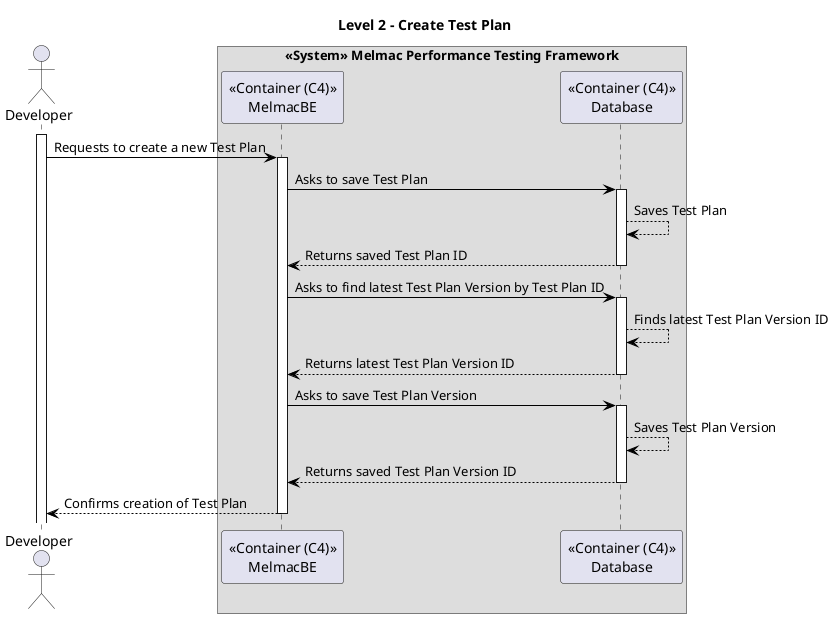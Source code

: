 @startuml L2-PV-UC02

title Level 2 - Create Test Plan

hide empty members

skinparam class {
    BackgroundColor<<valueObject>> #D6EAF8
    BackgroundColor<<root>> #FDEBD0
    BackgroundColor<<service>> #D1F2EB
    BackgroundColor #FEF9E7
    ArrowColor Black
}

skinparam package {
    BackgroundColor #EBF5FB
}

actor Developer as D

box "<<System>> Melmac Performance Testing Framework" 
    participant "<<Container (C4)>>\nMelmacBE" as BE
    participant "<<Container (C4)>>\nDatabase" as DB
end box

activate D
D -> BE: Requests to create a new Test Plan
activate BE
BE -> DB: Asks to save Test Plan
activate DB
DB --> DB: Saves Test Plan
DB --> BE: Returns saved Test Plan ID
deactivate DB
BE -> DB: Asks to find latest Test Plan Version by Test Plan ID
activate DB
DB --> DB: Finds latest Test Plan Version ID
DB --> BE: Returns latest Test Plan Version ID
deactivate DB
BE -> DB: Asks to save Test Plan Version
activate DB
DB --> DB: Saves Test Plan Version
DB --> BE: Returns saved Test Plan Version ID
deactivate DB
BE --> D: Confirms creation of Test Plan
deactivate BE

@enduml